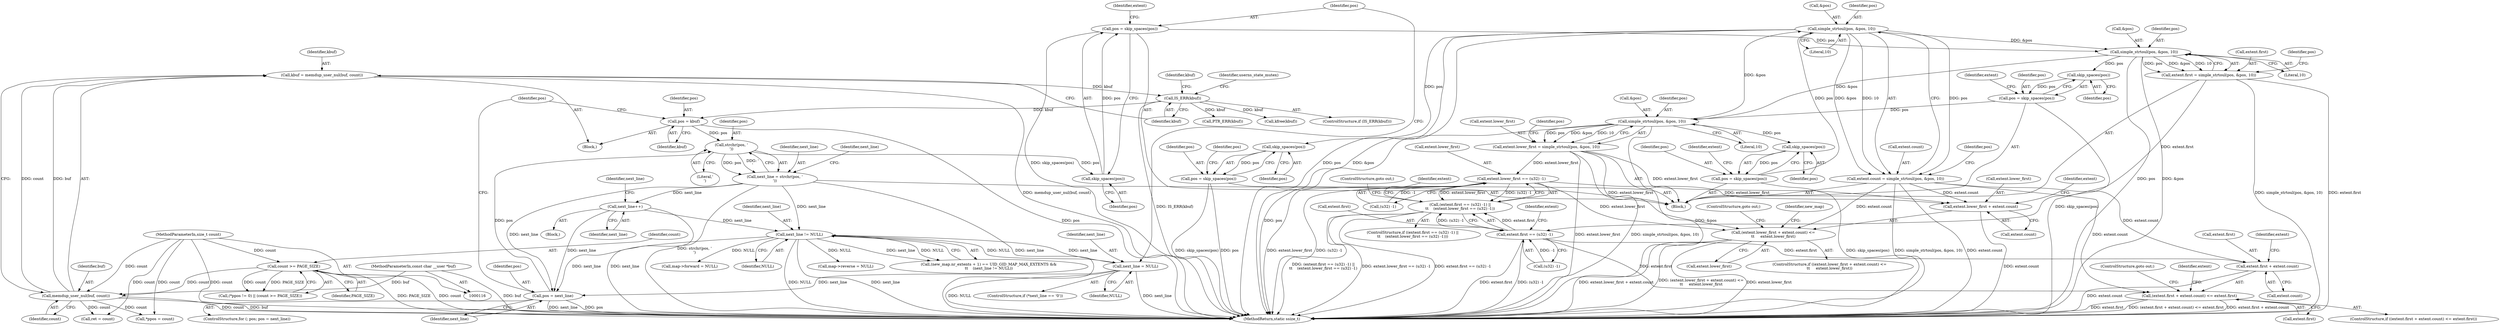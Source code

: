 digraph "0_linux_d2f007dbe7e4c9583eea6eb04d60001e85c6f1bd@pointer" {
"1000281" [label="(Call,simple_strtoul(pos, &pos, 10))"];
"1000273" [label="(Call,pos = skip_spaces(pos))"];
"1000275" [label="(Call,skip_spaces(pos))"];
"1000262" [label="(Call,simple_strtoul(pos, &pos, 10))"];
"1000254" [label="(Call,pos = skip_spaces(pos))"];
"1000256" [label="(Call,skip_spaces(pos))"];
"1000243" [label="(Call,simple_strtoul(pos, &pos, 10))"];
"1000235" [label="(Call,pos = skip_spaces(pos))"];
"1000237" [label="(Call,skip_spaces(pos))"];
"1000215" [label="(Call,strchr(pos, '\n'))"];
"1000209" [label="(Call,pos = next_line)"];
"1000232" [label="(Call,next_line = NULL)"];
"1000366" [label="(Call,next_line != NULL)"];
"1000225" [label="(Call,next_line++)"];
"1000213" [label="(Call,next_line = strchr(pos, '\n'))"];
"1000204" [label="(Call,pos = kbuf)"];
"1000165" [label="(Call,IS_ERR(kbuf))"];
"1000159" [label="(Call,kbuf = memdup_user_nul(buf, count))"];
"1000161" [label="(Call,memdup_user_nul(buf, count))"];
"1000118" [label="(MethodParameterIn,const char __user *buf)"];
"1000153" [label="(Call,count >= PAGE_SIZE)"];
"1000119" [label="(MethodParameterIn,size_t count)"];
"1000281" [label="(Call,simple_strtoul(pos, &pos, 10))"];
"1000239" [label="(Call,extent.first = simple_strtoul(pos, &pos, 10))"];
"1000307" [label="(Call,extent.first == (u32) -1)"];
"1000306" [label="(Call,(extent.first == (u32) -1) ||\n\t\t    (extent.lower_first == (u32) -1))"];
"1000325" [label="(Call,(extent.first + extent.count) <= extent.first)"];
"1000326" [label="(Call,extent.first + extent.count)"];
"1000258" [label="(Call,extent.lower_first = simple_strtoul(pos, &pos, 10))"];
"1000315" [label="(Call,extent.lower_first == (u32) -1)"];
"1000338" [label="(Call,(extent.lower_first + extent.count) <=\n\t\t     extent.lower_first)"];
"1000339" [label="(Call,extent.lower_first + extent.count)"];
"1000277" [label="(Call,extent.count = simple_strtoul(pos, &pos, 10))"];
"1000297" [label="(Call,skip_spaces(pos))"];
"1000295" [label="(Call,pos = skip_spaces(pos))"];
"1000204" [label="(Call,pos = kbuf)"];
"1000161" [label="(Call,memdup_user_nul(buf, count))"];
"1000528" [label="(Call,*ppos = count)"];
"1000257" [label="(Identifier,pos)"];
"1000296" [label="(Identifier,pos)"];
"1000560" [label="(Call,map->reverse = NULL)"];
"1000217" [label="(Literal,'\n')"];
"1000343" [label="(Call,extent.count)"];
"1000153" [label="(Call,count >= PAGE_SIZE)"];
"1000297" [label="(Call,skip_spaces(pos))"];
"1000255" [label="(Identifier,pos)"];
"1000323" [label="(ControlStructure,goto out;)"];
"1000316" [label="(Call,extent.lower_first)"];
"1000337" [label="(ControlStructure,if ((extent.lower_first + extent.count) <=\n\t\t     extent.lower_first))"];
"1000347" [label="(Identifier,extent)"];
"1000154" [label="(Identifier,count)"];
"1000319" [label="(Call,(u32) -1)"];
"1000119" [label="(MethodParameterIn,size_t count)"];
"1000340" [label="(Call,extent.lower_first)"];
"1000263" [label="(Identifier,pos)"];
"1000256" [label="(Call,skip_spaces(pos))"];
"1000237" [label="(Call,skip_spaces(pos))"];
"1000278" [label="(Call,extent.count)"];
"1000206" [label="(Identifier,kbuf)"];
"1000266" [label="(Literal,10)"];
"1000573" [label="(Call,kfree(kbuf))"];
"1000285" [label="(Literal,10)"];
"1000577" [label="(MethodReturn,static ssize_t)"];
"1000213" [label="(Call,next_line = strchr(pos, '\n'))"];
"1000358" [label="(Call,(new_map.nr_extents + 1) == UID_GID_MAP_MAX_EXTENTS &&\n\t\t    (next_line != NULL))"];
"1000238" [label="(Identifier,pos)"];
"1000227" [label="(ControlStructure,if (*next_line == '\0'))"];
"1000311" [label="(Call,(u32) -1)"];
"1000165" [label="(Call,IS_ERR(kbuf))"];
"1000239" [label="(Call,extent.first = simple_strtoul(pos, &pos, 10))"];
"1000555" [label="(Call,map->forward = NULL)"];
"1000159" [label="(Call,kbuf = memdup_user_nul(buf, count))"];
"1000258" [label="(Call,extent.lower_first = simple_strtoul(pos, &pos, 10))"];
"1000244" [label="(Identifier,pos)"];
"1000367" [label="(Identifier,next_line)"];
"1000315" [label="(Call,extent.lower_first == (u32) -1)"];
"1000328" [label="(Identifier,extent)"];
"1000216" [label="(Identifier,pos)"];
"1000219" [label="(Identifier,next_line)"];
"1000289" [label="(Identifier,pos)"];
"1000336" [label="(ControlStructure,goto out;)"];
"1000306" [label="(Call,(extent.first == (u32) -1) ||\n\t\t    (extent.lower_first == (u32) -1))"];
"1000334" [label="(Identifier,extent)"];
"1000346" [label="(Call,extent.lower_first)"];
"1000207" [label="(ControlStructure,for (; pos; pos = next_line))"];
"1000277" [label="(Call,extent.count = simple_strtoul(pos, &pos, 10))"];
"1000295" [label="(Call,pos = skip_spaces(pos))"];
"1000333" [label="(Call,extent.first)"];
"1000124" [label="(Block,)"];
"1000226" [label="(Identifier,next_line)"];
"1000264" [label="(Call,&pos)"];
"1000325" [label="(Call,(extent.first + extent.count) <= extent.first)"];
"1000283" [label="(Call,&pos)"];
"1000338" [label="(Call,(extent.lower_first + extent.count) <=\n\t\t     extent.lower_first)"];
"1000208" [label="(Identifier,pos)"];
"1000243" [label="(Call,simple_strtoul(pos, &pos, 10))"];
"1000215" [label="(Call,strchr(pos, '\n'))"];
"1000230" [label="(Identifier,next_line)"];
"1000305" [label="(ControlStructure,if ((extent.first == (u32) -1) ||\n\t\t    (extent.lower_first == (u32) -1)))"];
"1000247" [label="(Literal,10)"];
"1000166" [label="(Identifier,kbuf)"];
"1000327" [label="(Call,extent.first)"];
"1000212" [label="(Block,)"];
"1000225" [label="(Call,next_line++)"];
"1000160" [label="(Identifier,kbuf)"];
"1000302" [label="(Identifier,pos)"];
"1000234" [label="(Identifier,NULL)"];
"1000532" [label="(Call,ret = count)"];
"1000339" [label="(Call,extent.lower_first + extent.count)"];
"1000279" [label="(Identifier,extent)"];
"1000214" [label="(Identifier,next_line)"];
"1000241" [label="(Identifier,extent)"];
"1000205" [label="(Identifier,pos)"];
"1000240" [label="(Call,extent.first)"];
"1000330" [label="(Call,extent.count)"];
"1000281" [label="(Call,simple_strtoul(pos, &pos, 10))"];
"1000260" [label="(Identifier,extent)"];
"1000162" [label="(Identifier,buf)"];
"1000211" [label="(Identifier,next_line)"];
"1000148" [label="(Call,(*ppos != 0) || (count >= PAGE_SIZE))"];
"1000169" [label="(Identifier,kbuf)"];
"1000368" [label="(Identifier,NULL)"];
"1000233" [label="(Identifier,next_line)"];
"1000341" [label="(Identifier,extent)"];
"1000307" [label="(Call,extent.first == (u32) -1)"];
"1000282" [label="(Identifier,pos)"];
"1000349" [label="(ControlStructure,goto out;)"];
"1000235" [label="(Call,pos = skip_spaces(pos))"];
"1000274" [label="(Identifier,pos)"];
"1000232" [label="(Call,next_line = NULL)"];
"1000164" [label="(ControlStructure,if (IS_ERR(kbuf)))"];
"1000275" [label="(Call,skip_spaces(pos))"];
"1000210" [label="(Identifier,pos)"];
"1000273" [label="(Call,pos = skip_spaces(pos))"];
"1000155" [label="(Identifier,PAGE_SIZE)"];
"1000254" [label="(Call,pos = skip_spaces(pos))"];
"1000262" [label="(Call,simple_strtoul(pos, &pos, 10))"];
"1000366" [label="(Call,next_line != NULL)"];
"1000163" [label="(Identifier,count)"];
"1000245" [label="(Call,&pos)"];
"1000236" [label="(Identifier,pos)"];
"1000353" [label="(Identifier,new_map)"];
"1000271" [label="(Identifier,pos)"];
"1000220" [label="(Block,)"];
"1000298" [label="(Identifier,pos)"];
"1000317" [label="(Identifier,extent)"];
"1000209" [label="(Call,pos = next_line)"];
"1000308" [label="(Call,extent.first)"];
"1000259" [label="(Call,extent.lower_first)"];
"1000252" [label="(Identifier,pos)"];
"1000324" [label="(ControlStructure,if ((extent.first + extent.count) <= extent.first))"];
"1000276" [label="(Identifier,pos)"];
"1000168" [label="(Call,PTR_ERR(kbuf))"];
"1000172" [label="(Identifier,userns_state_mutex)"];
"1000118" [label="(MethodParameterIn,const char __user *buf)"];
"1000326" [label="(Call,extent.first + extent.count)"];
"1000281" -> "1000277"  [label="AST: "];
"1000281" -> "1000285"  [label="CFG: "];
"1000282" -> "1000281"  [label="AST: "];
"1000283" -> "1000281"  [label="AST: "];
"1000285" -> "1000281"  [label="AST: "];
"1000277" -> "1000281"  [label="CFG: "];
"1000281" -> "1000577"  [label="DDG: pos"];
"1000281" -> "1000577"  [label="DDG: &pos"];
"1000281" -> "1000243"  [label="DDG: &pos"];
"1000281" -> "1000277"  [label="DDG: pos"];
"1000281" -> "1000277"  [label="DDG: &pos"];
"1000281" -> "1000277"  [label="DDG: 10"];
"1000273" -> "1000281"  [label="DDG: pos"];
"1000262" -> "1000281"  [label="DDG: &pos"];
"1000281" -> "1000297"  [label="DDG: pos"];
"1000273" -> "1000212"  [label="AST: "];
"1000273" -> "1000275"  [label="CFG: "];
"1000274" -> "1000273"  [label="AST: "];
"1000275" -> "1000273"  [label="AST: "];
"1000279" -> "1000273"  [label="CFG: "];
"1000273" -> "1000577"  [label="DDG: skip_spaces(pos)"];
"1000275" -> "1000273"  [label="DDG: pos"];
"1000275" -> "1000276"  [label="CFG: "];
"1000276" -> "1000275"  [label="AST: "];
"1000262" -> "1000275"  [label="DDG: pos"];
"1000262" -> "1000258"  [label="AST: "];
"1000262" -> "1000266"  [label="CFG: "];
"1000263" -> "1000262"  [label="AST: "];
"1000264" -> "1000262"  [label="AST: "];
"1000266" -> "1000262"  [label="AST: "];
"1000258" -> "1000262"  [label="CFG: "];
"1000262" -> "1000577"  [label="DDG: pos"];
"1000262" -> "1000577"  [label="DDG: &pos"];
"1000262" -> "1000258"  [label="DDG: pos"];
"1000262" -> "1000258"  [label="DDG: &pos"];
"1000262" -> "1000258"  [label="DDG: 10"];
"1000254" -> "1000262"  [label="DDG: pos"];
"1000243" -> "1000262"  [label="DDG: &pos"];
"1000254" -> "1000212"  [label="AST: "];
"1000254" -> "1000256"  [label="CFG: "];
"1000255" -> "1000254"  [label="AST: "];
"1000256" -> "1000254"  [label="AST: "];
"1000260" -> "1000254"  [label="CFG: "];
"1000254" -> "1000577"  [label="DDG: skip_spaces(pos)"];
"1000256" -> "1000254"  [label="DDG: pos"];
"1000256" -> "1000257"  [label="CFG: "];
"1000257" -> "1000256"  [label="AST: "];
"1000243" -> "1000256"  [label="DDG: pos"];
"1000243" -> "1000239"  [label="AST: "];
"1000243" -> "1000247"  [label="CFG: "];
"1000244" -> "1000243"  [label="AST: "];
"1000245" -> "1000243"  [label="AST: "];
"1000247" -> "1000243"  [label="AST: "];
"1000239" -> "1000243"  [label="CFG: "];
"1000243" -> "1000577"  [label="DDG: pos"];
"1000243" -> "1000577"  [label="DDG: &pos"];
"1000243" -> "1000239"  [label="DDG: pos"];
"1000243" -> "1000239"  [label="DDG: &pos"];
"1000243" -> "1000239"  [label="DDG: 10"];
"1000235" -> "1000243"  [label="DDG: pos"];
"1000235" -> "1000212"  [label="AST: "];
"1000235" -> "1000237"  [label="CFG: "];
"1000236" -> "1000235"  [label="AST: "];
"1000237" -> "1000235"  [label="AST: "];
"1000241" -> "1000235"  [label="CFG: "];
"1000235" -> "1000577"  [label="DDG: skip_spaces(pos)"];
"1000237" -> "1000235"  [label="DDG: pos"];
"1000237" -> "1000238"  [label="CFG: "];
"1000238" -> "1000237"  [label="AST: "];
"1000215" -> "1000237"  [label="DDG: pos"];
"1000215" -> "1000213"  [label="AST: "];
"1000215" -> "1000217"  [label="CFG: "];
"1000216" -> "1000215"  [label="AST: "];
"1000217" -> "1000215"  [label="AST: "];
"1000213" -> "1000215"  [label="CFG: "];
"1000215" -> "1000213"  [label="DDG: pos"];
"1000215" -> "1000213"  [label="DDG: '\n'"];
"1000209" -> "1000215"  [label="DDG: pos"];
"1000204" -> "1000215"  [label="DDG: pos"];
"1000209" -> "1000207"  [label="AST: "];
"1000209" -> "1000211"  [label="CFG: "];
"1000210" -> "1000209"  [label="AST: "];
"1000211" -> "1000209"  [label="AST: "];
"1000208" -> "1000209"  [label="CFG: "];
"1000209" -> "1000577"  [label="DDG: pos"];
"1000209" -> "1000577"  [label="DDG: next_line"];
"1000232" -> "1000209"  [label="DDG: next_line"];
"1000225" -> "1000209"  [label="DDG: next_line"];
"1000213" -> "1000209"  [label="DDG: next_line"];
"1000366" -> "1000209"  [label="DDG: next_line"];
"1000232" -> "1000227"  [label="AST: "];
"1000232" -> "1000234"  [label="CFG: "];
"1000233" -> "1000232"  [label="AST: "];
"1000234" -> "1000232"  [label="AST: "];
"1000236" -> "1000232"  [label="CFG: "];
"1000232" -> "1000577"  [label="DDG: next_line"];
"1000232" -> "1000577"  [label="DDG: NULL"];
"1000366" -> "1000232"  [label="DDG: NULL"];
"1000232" -> "1000366"  [label="DDG: next_line"];
"1000366" -> "1000358"  [label="AST: "];
"1000366" -> "1000368"  [label="CFG: "];
"1000367" -> "1000366"  [label="AST: "];
"1000368" -> "1000366"  [label="AST: "];
"1000358" -> "1000366"  [label="CFG: "];
"1000366" -> "1000577"  [label="DDG: NULL"];
"1000366" -> "1000577"  [label="DDG: next_line"];
"1000366" -> "1000358"  [label="DDG: next_line"];
"1000366" -> "1000358"  [label="DDG: NULL"];
"1000225" -> "1000366"  [label="DDG: next_line"];
"1000213" -> "1000366"  [label="DDG: next_line"];
"1000366" -> "1000555"  [label="DDG: NULL"];
"1000366" -> "1000560"  [label="DDG: NULL"];
"1000225" -> "1000220"  [label="AST: "];
"1000225" -> "1000226"  [label="CFG: "];
"1000226" -> "1000225"  [label="AST: "];
"1000230" -> "1000225"  [label="CFG: "];
"1000225" -> "1000577"  [label="DDG: next_line"];
"1000213" -> "1000225"  [label="DDG: next_line"];
"1000213" -> "1000212"  [label="AST: "];
"1000214" -> "1000213"  [label="AST: "];
"1000219" -> "1000213"  [label="CFG: "];
"1000213" -> "1000577"  [label="DDG: next_line"];
"1000213" -> "1000577"  [label="DDG: strchr(pos, '\n')"];
"1000204" -> "1000124"  [label="AST: "];
"1000204" -> "1000206"  [label="CFG: "];
"1000205" -> "1000204"  [label="AST: "];
"1000206" -> "1000204"  [label="AST: "];
"1000208" -> "1000204"  [label="CFG: "];
"1000204" -> "1000577"  [label="DDG: pos"];
"1000165" -> "1000204"  [label="DDG: kbuf"];
"1000165" -> "1000164"  [label="AST: "];
"1000165" -> "1000166"  [label="CFG: "];
"1000166" -> "1000165"  [label="AST: "];
"1000169" -> "1000165"  [label="CFG: "];
"1000172" -> "1000165"  [label="CFG: "];
"1000165" -> "1000577"  [label="DDG: IS_ERR(kbuf)"];
"1000159" -> "1000165"  [label="DDG: kbuf"];
"1000165" -> "1000168"  [label="DDG: kbuf"];
"1000165" -> "1000573"  [label="DDG: kbuf"];
"1000159" -> "1000124"  [label="AST: "];
"1000159" -> "1000161"  [label="CFG: "];
"1000160" -> "1000159"  [label="AST: "];
"1000161" -> "1000159"  [label="AST: "];
"1000166" -> "1000159"  [label="CFG: "];
"1000159" -> "1000577"  [label="DDG: memdup_user_nul(buf, count)"];
"1000161" -> "1000159"  [label="DDG: buf"];
"1000161" -> "1000159"  [label="DDG: count"];
"1000161" -> "1000163"  [label="CFG: "];
"1000162" -> "1000161"  [label="AST: "];
"1000163" -> "1000161"  [label="AST: "];
"1000161" -> "1000577"  [label="DDG: count"];
"1000161" -> "1000577"  [label="DDG: buf"];
"1000118" -> "1000161"  [label="DDG: buf"];
"1000153" -> "1000161"  [label="DDG: count"];
"1000119" -> "1000161"  [label="DDG: count"];
"1000161" -> "1000528"  [label="DDG: count"];
"1000161" -> "1000532"  [label="DDG: count"];
"1000118" -> "1000116"  [label="AST: "];
"1000118" -> "1000577"  [label="DDG: buf"];
"1000153" -> "1000148"  [label="AST: "];
"1000153" -> "1000155"  [label="CFG: "];
"1000154" -> "1000153"  [label="AST: "];
"1000155" -> "1000153"  [label="AST: "];
"1000148" -> "1000153"  [label="CFG: "];
"1000153" -> "1000577"  [label="DDG: PAGE_SIZE"];
"1000153" -> "1000577"  [label="DDG: count"];
"1000153" -> "1000148"  [label="DDG: count"];
"1000153" -> "1000148"  [label="DDG: PAGE_SIZE"];
"1000119" -> "1000153"  [label="DDG: count"];
"1000119" -> "1000116"  [label="AST: "];
"1000119" -> "1000577"  [label="DDG: count"];
"1000119" -> "1000528"  [label="DDG: count"];
"1000119" -> "1000532"  [label="DDG: count"];
"1000239" -> "1000212"  [label="AST: "];
"1000240" -> "1000239"  [label="AST: "];
"1000252" -> "1000239"  [label="CFG: "];
"1000239" -> "1000577"  [label="DDG: extent.first"];
"1000239" -> "1000577"  [label="DDG: simple_strtoul(pos, &pos, 10)"];
"1000239" -> "1000307"  [label="DDG: extent.first"];
"1000307" -> "1000306"  [label="AST: "];
"1000307" -> "1000311"  [label="CFG: "];
"1000308" -> "1000307"  [label="AST: "];
"1000311" -> "1000307"  [label="AST: "];
"1000317" -> "1000307"  [label="CFG: "];
"1000306" -> "1000307"  [label="CFG: "];
"1000307" -> "1000577"  [label="DDG: (u32) -1"];
"1000307" -> "1000577"  [label="DDG: extent.first"];
"1000307" -> "1000306"  [label="DDG: extent.first"];
"1000307" -> "1000306"  [label="DDG: (u32) -1"];
"1000311" -> "1000307"  [label="DDG: -1"];
"1000307" -> "1000325"  [label="DDG: extent.first"];
"1000307" -> "1000326"  [label="DDG: extent.first"];
"1000306" -> "1000305"  [label="AST: "];
"1000306" -> "1000315"  [label="CFG: "];
"1000315" -> "1000306"  [label="AST: "];
"1000323" -> "1000306"  [label="CFG: "];
"1000328" -> "1000306"  [label="CFG: "];
"1000306" -> "1000577"  [label="DDG: extent.lower_first == (u32) -1"];
"1000306" -> "1000577"  [label="DDG: extent.first == (u32) -1"];
"1000306" -> "1000577"  [label="DDG: (extent.first == (u32) -1) ||\n\t\t    (extent.lower_first == (u32) -1)"];
"1000315" -> "1000306"  [label="DDG: extent.lower_first"];
"1000315" -> "1000306"  [label="DDG: (u32) -1"];
"1000325" -> "1000324"  [label="AST: "];
"1000325" -> "1000333"  [label="CFG: "];
"1000326" -> "1000325"  [label="AST: "];
"1000333" -> "1000325"  [label="AST: "];
"1000336" -> "1000325"  [label="CFG: "];
"1000341" -> "1000325"  [label="CFG: "];
"1000325" -> "1000577"  [label="DDG: extent.first + extent.count"];
"1000325" -> "1000577"  [label="DDG: extent.first"];
"1000325" -> "1000577"  [label="DDG: (extent.first + extent.count) <= extent.first"];
"1000277" -> "1000325"  [label="DDG: extent.count"];
"1000326" -> "1000330"  [label="CFG: "];
"1000327" -> "1000326"  [label="AST: "];
"1000330" -> "1000326"  [label="AST: "];
"1000334" -> "1000326"  [label="CFG: "];
"1000326" -> "1000577"  [label="DDG: extent.count"];
"1000277" -> "1000326"  [label="DDG: extent.count"];
"1000258" -> "1000212"  [label="AST: "];
"1000259" -> "1000258"  [label="AST: "];
"1000271" -> "1000258"  [label="CFG: "];
"1000258" -> "1000577"  [label="DDG: extent.lower_first"];
"1000258" -> "1000577"  [label="DDG: simple_strtoul(pos, &pos, 10)"];
"1000258" -> "1000315"  [label="DDG: extent.lower_first"];
"1000258" -> "1000338"  [label="DDG: extent.lower_first"];
"1000258" -> "1000339"  [label="DDG: extent.lower_first"];
"1000315" -> "1000319"  [label="CFG: "];
"1000316" -> "1000315"  [label="AST: "];
"1000319" -> "1000315"  [label="AST: "];
"1000315" -> "1000577"  [label="DDG: extent.lower_first"];
"1000315" -> "1000577"  [label="DDG: (u32) -1"];
"1000319" -> "1000315"  [label="DDG: -1"];
"1000315" -> "1000338"  [label="DDG: extent.lower_first"];
"1000315" -> "1000339"  [label="DDG: extent.lower_first"];
"1000338" -> "1000337"  [label="AST: "];
"1000338" -> "1000346"  [label="CFG: "];
"1000339" -> "1000338"  [label="AST: "];
"1000346" -> "1000338"  [label="AST: "];
"1000349" -> "1000338"  [label="CFG: "];
"1000353" -> "1000338"  [label="CFG: "];
"1000338" -> "1000577"  [label="DDG: extent.lower_first + extent.count"];
"1000338" -> "1000577"  [label="DDG: (extent.lower_first + extent.count) <=\n\t\t     extent.lower_first"];
"1000338" -> "1000577"  [label="DDG: extent.lower_first"];
"1000277" -> "1000338"  [label="DDG: extent.count"];
"1000339" -> "1000343"  [label="CFG: "];
"1000340" -> "1000339"  [label="AST: "];
"1000343" -> "1000339"  [label="AST: "];
"1000347" -> "1000339"  [label="CFG: "];
"1000339" -> "1000577"  [label="DDG: extent.count"];
"1000277" -> "1000339"  [label="DDG: extent.count"];
"1000277" -> "1000212"  [label="AST: "];
"1000278" -> "1000277"  [label="AST: "];
"1000289" -> "1000277"  [label="CFG: "];
"1000277" -> "1000577"  [label="DDG: extent.count"];
"1000277" -> "1000577"  [label="DDG: simple_strtoul(pos, &pos, 10)"];
"1000297" -> "1000295"  [label="AST: "];
"1000297" -> "1000298"  [label="CFG: "];
"1000298" -> "1000297"  [label="AST: "];
"1000295" -> "1000297"  [label="CFG: "];
"1000297" -> "1000295"  [label="DDG: pos"];
"1000295" -> "1000212"  [label="AST: "];
"1000296" -> "1000295"  [label="AST: "];
"1000302" -> "1000295"  [label="CFG: "];
"1000295" -> "1000577"  [label="DDG: pos"];
"1000295" -> "1000577"  [label="DDG: skip_spaces(pos)"];
}
